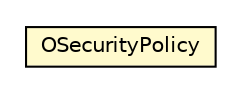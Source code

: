 #!/usr/local/bin/dot
#
# Class diagram 
# Generated by UMLGraph version R5_6-24-gf6e263 (http://www.umlgraph.org/)
#

digraph G {
	edge [fontname="Helvetica",fontsize=10,labelfontname="Helvetica",labelfontsize=10];
	node [fontname="Helvetica",fontsize=10,shape=plaintext];
	nodesep=0.25;
	ranksep=0.5;
	// com.orientechnologies.orient.core.metadata.security.OSecurityPolicy
	c6613712 [label=<<table title="com.orientechnologies.orient.core.metadata.security.OSecurityPolicy" border="0" cellborder="1" cellspacing="0" cellpadding="2" port="p" bgcolor="lemonChiffon" href="./OSecurityPolicy.html">
		<tr><td><table border="0" cellspacing="0" cellpadding="1">
<tr><td align="center" balign="center"> OSecurityPolicy </td></tr>
		</table></td></tr>
		</table>>, URL="./OSecurityPolicy.html", fontname="Helvetica", fontcolor="black", fontsize=10.0];
}

